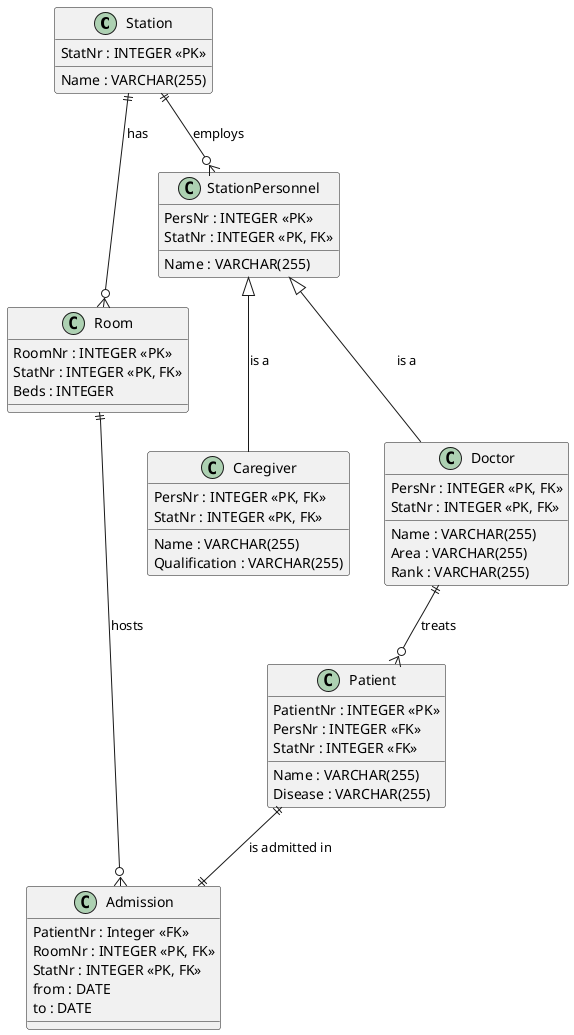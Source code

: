 @startuml Hospital

class Station {
    StatNr : INTEGER <<PK>>
    Name : VARCHAR(255)
}

class Room {
    RoomNr : INTEGER <<PK>>
    StatNr : INTEGER <<PK, FK>>
    Beds : INTEGER
}

class StationPersonnel {
    PersNr : INTEGER <<PK>>
    StatNr : INTEGER <<PK, FK>>
    Name : VARCHAR(255)
}

class Caregiver {
    PersNr : INTEGER <<PK, FK>>
    StatNr : INTEGER <<PK, FK>>
    Name : VARCHAR(255)
    Qualification : VARCHAR(255)
}

class Doctor {
    PersNr : INTEGER <<PK, FK>>
    StatNr : INTEGER <<PK, FK>>
    Name : VARCHAR(255)
    Area : VARCHAR(255)
    Rank : VARCHAR(255)
}

class Patient {
    PatientNr : INTEGER <<PK>>
    Name : VARCHAR(255)
    Disease : VARCHAR(255)
    PersNr : INTEGER <<FK>>
    StatNr : INTEGER <<FK>>
}

class Admission {
    PatientNr : Integer <<FK>>
    RoomNr : INTEGER <<PK, FK>>
    StatNr : INTEGER <<PK, FK>>
    from : DATE
    to : DATE
}


Patient ||--|| Admission : "is admitted in"
Room ||--o{ Admission : "hosts"
Station ||--o{ Room : "has"
Station ||--o{ StationPersonnel : "employs"
StationPersonnel <|-- Caregiver : "is a"
StationPersonnel <|-- Doctor : "is a"
Doctor ||--o{ Patient : treats

@enduml